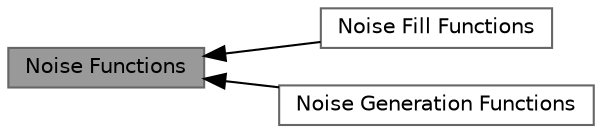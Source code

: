 digraph "Noise Functions"
{
 // LATEX_PDF_SIZE
  bgcolor="transparent";
  edge [fontname=Helvetica,fontsize=10,labelfontname=Helvetica,labelfontsize=10];
  node [fontname=Helvetica,fontsize=10,shape=box,height=0.2,width=0.4];
  rankdir=LR;
  Node1 [id="Node000001",label="Noise Functions",height=0.2,width=0.4,color="gray40", fillcolor="grey60", style="filled", fontcolor="black",tooltip="Functions to generate and fill arrays with noise."];
  Node2 [id="Node000002",label="Noise Fill Functions",height=0.2,width=0.4,color="grey40", fillcolor="white", style="filled",URL="$de/da4/group___noise_fill.html",tooltip="Functions to fill a buffer with noise data."];
  Node3 [id="Node000003",label="Noise Generation Functions",height=0.2,width=0.4,color="grey40", fillcolor="white", style="filled",URL="$d8/df9/group___noise_generation.html",tooltip="Functions to generate noise."];
  Node1->Node2 [shape=plaintext, dir="back", style="solid"];
  Node1->Node3 [shape=plaintext, dir="back", style="solid"];
}
